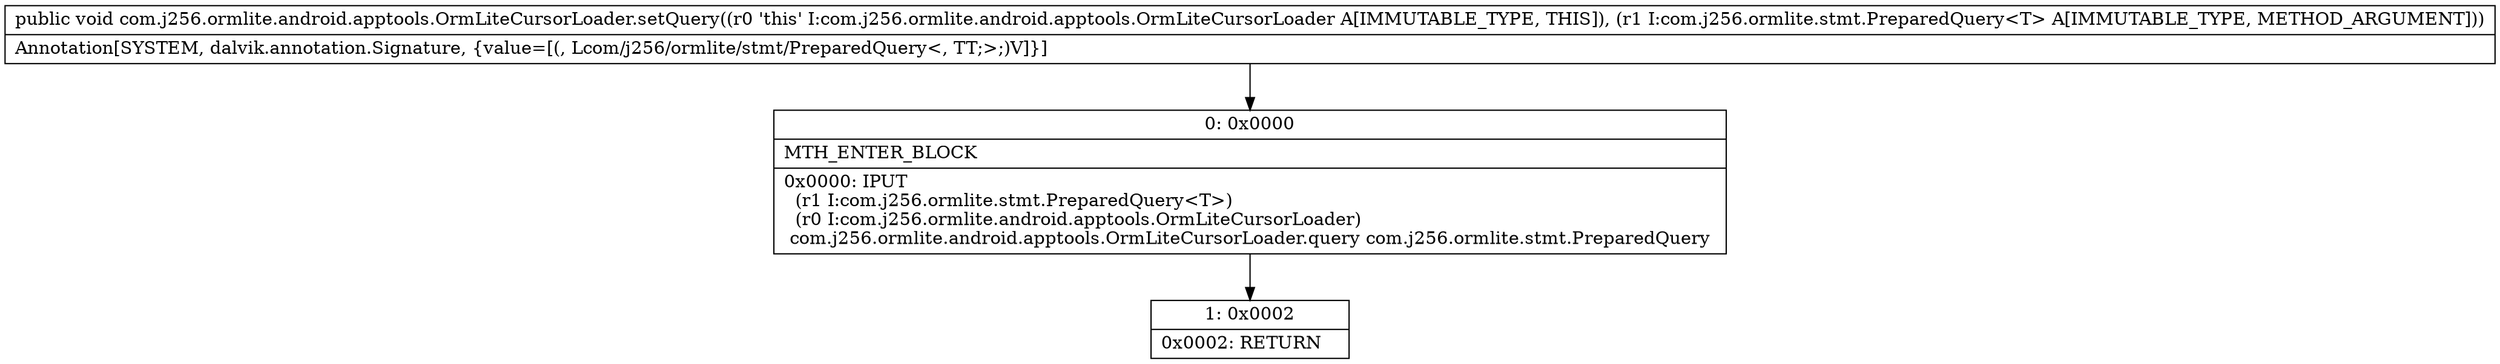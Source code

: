 digraph "CFG forcom.j256.ormlite.android.apptools.OrmLiteCursorLoader.setQuery(Lcom\/j256\/ormlite\/stmt\/PreparedQuery;)V" {
Node_0 [shape=record,label="{0\:\ 0x0000|MTH_ENTER_BLOCK\l|0x0000: IPUT  \l  (r1 I:com.j256.ormlite.stmt.PreparedQuery\<T\>)\l  (r0 I:com.j256.ormlite.android.apptools.OrmLiteCursorLoader)\l com.j256.ormlite.android.apptools.OrmLiteCursorLoader.query com.j256.ormlite.stmt.PreparedQuery \l}"];
Node_1 [shape=record,label="{1\:\ 0x0002|0x0002: RETURN   \l}"];
MethodNode[shape=record,label="{public void com.j256.ormlite.android.apptools.OrmLiteCursorLoader.setQuery((r0 'this' I:com.j256.ormlite.android.apptools.OrmLiteCursorLoader A[IMMUTABLE_TYPE, THIS]), (r1 I:com.j256.ormlite.stmt.PreparedQuery\<T\> A[IMMUTABLE_TYPE, METHOD_ARGUMENT]))  | Annotation[SYSTEM, dalvik.annotation.Signature, \{value=[(, Lcom\/j256\/ormlite\/stmt\/PreparedQuery\<, TT;\>;)V]\}]\l}"];
MethodNode -> Node_0;
Node_0 -> Node_1;
}


